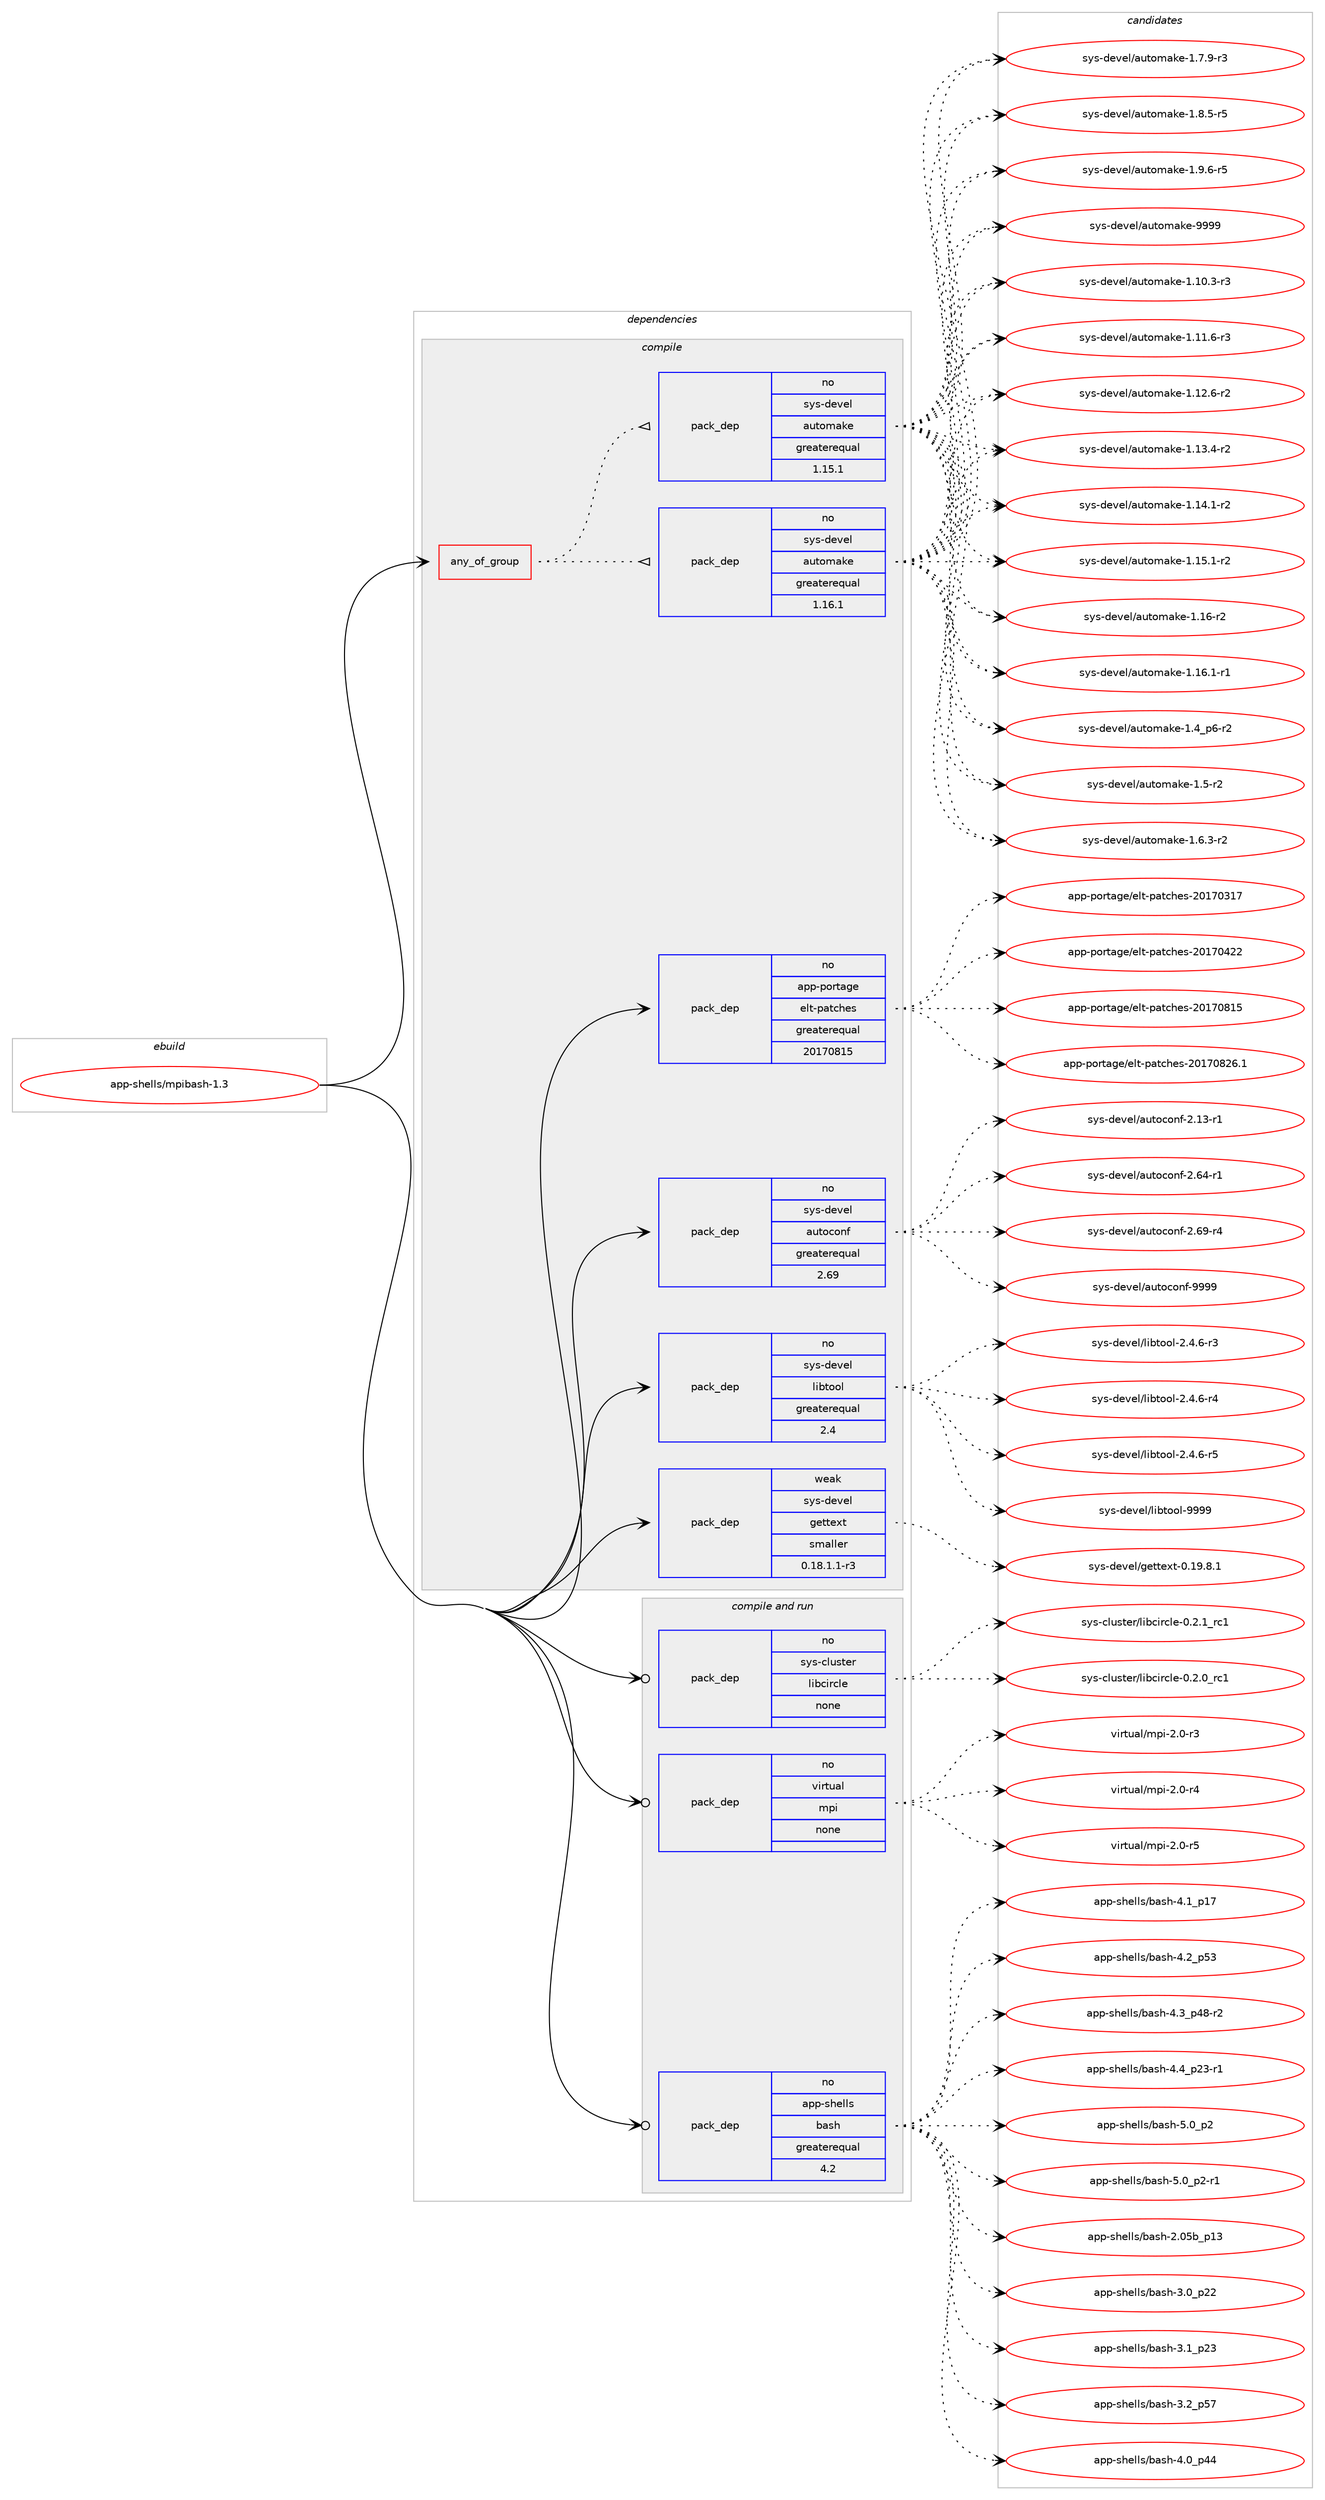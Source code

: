digraph prolog {

# *************
# Graph options
# *************

newrank=true;
concentrate=true;
compound=true;
graph [rankdir=LR,fontname=Helvetica,fontsize=10,ranksep=1.5];#, ranksep=2.5, nodesep=0.2];
edge  [arrowhead=vee];
node  [fontname=Helvetica,fontsize=10];

# **********
# The ebuild
# **********

subgraph cluster_leftcol {
color=gray;
rank=same;
label=<<i>ebuild</i>>;
id [label="app-shells/mpibash-1.3", color=red, width=4, href="../app-shells/mpibash-1.3.svg"];
}

# ****************
# The dependencies
# ****************

subgraph cluster_midcol {
color=gray;
label=<<i>dependencies</i>>;
subgraph cluster_compile {
fillcolor="#eeeeee";
style=filled;
label=<<i>compile</i>>;
subgraph any19893 {
dependency1307446 [label=<<TABLE BORDER="0" CELLBORDER="1" CELLSPACING="0" CELLPADDING="4"><TR><TD CELLPADDING="10">any_of_group</TD></TR></TABLE>>, shape=none, color=red];subgraph pack931746 {
dependency1307447 [label=<<TABLE BORDER="0" CELLBORDER="1" CELLSPACING="0" CELLPADDING="4" WIDTH="220"><TR><TD ROWSPAN="6" CELLPADDING="30">pack_dep</TD></TR><TR><TD WIDTH="110">no</TD></TR><TR><TD>sys-devel</TD></TR><TR><TD>automake</TD></TR><TR><TD>greaterequal</TD></TR><TR><TD>1.16.1</TD></TR></TABLE>>, shape=none, color=blue];
}
dependency1307446:e -> dependency1307447:w [weight=20,style="dotted",arrowhead="oinv"];
subgraph pack931747 {
dependency1307448 [label=<<TABLE BORDER="0" CELLBORDER="1" CELLSPACING="0" CELLPADDING="4" WIDTH="220"><TR><TD ROWSPAN="6" CELLPADDING="30">pack_dep</TD></TR><TR><TD WIDTH="110">no</TD></TR><TR><TD>sys-devel</TD></TR><TR><TD>automake</TD></TR><TR><TD>greaterequal</TD></TR><TR><TD>1.15.1</TD></TR></TABLE>>, shape=none, color=blue];
}
dependency1307446:e -> dependency1307448:w [weight=20,style="dotted",arrowhead="oinv"];
}
id:e -> dependency1307446:w [weight=20,style="solid",arrowhead="vee"];
subgraph pack931748 {
dependency1307449 [label=<<TABLE BORDER="0" CELLBORDER="1" CELLSPACING="0" CELLPADDING="4" WIDTH="220"><TR><TD ROWSPAN="6" CELLPADDING="30">pack_dep</TD></TR><TR><TD WIDTH="110">no</TD></TR><TR><TD>app-portage</TD></TR><TR><TD>elt-patches</TD></TR><TR><TD>greaterequal</TD></TR><TR><TD>20170815</TD></TR></TABLE>>, shape=none, color=blue];
}
id:e -> dependency1307449:w [weight=20,style="solid",arrowhead="vee"];
subgraph pack931749 {
dependency1307450 [label=<<TABLE BORDER="0" CELLBORDER="1" CELLSPACING="0" CELLPADDING="4" WIDTH="220"><TR><TD ROWSPAN="6" CELLPADDING="30">pack_dep</TD></TR><TR><TD WIDTH="110">no</TD></TR><TR><TD>sys-devel</TD></TR><TR><TD>autoconf</TD></TR><TR><TD>greaterequal</TD></TR><TR><TD>2.69</TD></TR></TABLE>>, shape=none, color=blue];
}
id:e -> dependency1307450:w [weight=20,style="solid",arrowhead="vee"];
subgraph pack931750 {
dependency1307451 [label=<<TABLE BORDER="0" CELLBORDER="1" CELLSPACING="0" CELLPADDING="4" WIDTH="220"><TR><TD ROWSPAN="6" CELLPADDING="30">pack_dep</TD></TR><TR><TD WIDTH="110">no</TD></TR><TR><TD>sys-devel</TD></TR><TR><TD>libtool</TD></TR><TR><TD>greaterequal</TD></TR><TR><TD>2.4</TD></TR></TABLE>>, shape=none, color=blue];
}
id:e -> dependency1307451:w [weight=20,style="solid",arrowhead="vee"];
subgraph pack931751 {
dependency1307452 [label=<<TABLE BORDER="0" CELLBORDER="1" CELLSPACING="0" CELLPADDING="4" WIDTH="220"><TR><TD ROWSPAN="6" CELLPADDING="30">pack_dep</TD></TR><TR><TD WIDTH="110">weak</TD></TR><TR><TD>sys-devel</TD></TR><TR><TD>gettext</TD></TR><TR><TD>smaller</TD></TR><TR><TD>0.18.1.1-r3</TD></TR></TABLE>>, shape=none, color=blue];
}
id:e -> dependency1307452:w [weight=20,style="solid",arrowhead="vee"];
}
subgraph cluster_compileandrun {
fillcolor="#eeeeee";
style=filled;
label=<<i>compile and run</i>>;
subgraph pack931752 {
dependency1307453 [label=<<TABLE BORDER="0" CELLBORDER="1" CELLSPACING="0" CELLPADDING="4" WIDTH="220"><TR><TD ROWSPAN="6" CELLPADDING="30">pack_dep</TD></TR><TR><TD WIDTH="110">no</TD></TR><TR><TD>app-shells</TD></TR><TR><TD>bash</TD></TR><TR><TD>greaterequal</TD></TR><TR><TD>4.2</TD></TR></TABLE>>, shape=none, color=blue];
}
id:e -> dependency1307453:w [weight=20,style="solid",arrowhead="odotvee"];
subgraph pack931753 {
dependency1307454 [label=<<TABLE BORDER="0" CELLBORDER="1" CELLSPACING="0" CELLPADDING="4" WIDTH="220"><TR><TD ROWSPAN="6" CELLPADDING="30">pack_dep</TD></TR><TR><TD WIDTH="110">no</TD></TR><TR><TD>sys-cluster</TD></TR><TR><TD>libcircle</TD></TR><TR><TD>none</TD></TR><TR><TD></TD></TR></TABLE>>, shape=none, color=blue];
}
id:e -> dependency1307454:w [weight=20,style="solid",arrowhead="odotvee"];
subgraph pack931754 {
dependency1307455 [label=<<TABLE BORDER="0" CELLBORDER="1" CELLSPACING="0" CELLPADDING="4" WIDTH="220"><TR><TD ROWSPAN="6" CELLPADDING="30">pack_dep</TD></TR><TR><TD WIDTH="110">no</TD></TR><TR><TD>virtual</TD></TR><TR><TD>mpi</TD></TR><TR><TD>none</TD></TR><TR><TD></TD></TR></TABLE>>, shape=none, color=blue];
}
id:e -> dependency1307455:w [weight=20,style="solid",arrowhead="odotvee"];
}
subgraph cluster_run {
fillcolor="#eeeeee";
style=filled;
label=<<i>run</i>>;
}
}

# **************
# The candidates
# **************

subgraph cluster_choices {
rank=same;
color=gray;
label=<<i>candidates</i>>;

subgraph choice931746 {
color=black;
nodesep=1;
choice11512111545100101118101108479711711611110997107101454946494846514511451 [label="sys-devel/automake-1.10.3-r3", color=red, width=4,href="../sys-devel/automake-1.10.3-r3.svg"];
choice11512111545100101118101108479711711611110997107101454946494946544511451 [label="sys-devel/automake-1.11.6-r3", color=red, width=4,href="../sys-devel/automake-1.11.6-r3.svg"];
choice11512111545100101118101108479711711611110997107101454946495046544511450 [label="sys-devel/automake-1.12.6-r2", color=red, width=4,href="../sys-devel/automake-1.12.6-r2.svg"];
choice11512111545100101118101108479711711611110997107101454946495146524511450 [label="sys-devel/automake-1.13.4-r2", color=red, width=4,href="../sys-devel/automake-1.13.4-r2.svg"];
choice11512111545100101118101108479711711611110997107101454946495246494511450 [label="sys-devel/automake-1.14.1-r2", color=red, width=4,href="../sys-devel/automake-1.14.1-r2.svg"];
choice11512111545100101118101108479711711611110997107101454946495346494511450 [label="sys-devel/automake-1.15.1-r2", color=red, width=4,href="../sys-devel/automake-1.15.1-r2.svg"];
choice1151211154510010111810110847971171161111099710710145494649544511450 [label="sys-devel/automake-1.16-r2", color=red, width=4,href="../sys-devel/automake-1.16-r2.svg"];
choice11512111545100101118101108479711711611110997107101454946495446494511449 [label="sys-devel/automake-1.16.1-r1", color=red, width=4,href="../sys-devel/automake-1.16.1-r1.svg"];
choice115121115451001011181011084797117116111109971071014549465295112544511450 [label="sys-devel/automake-1.4_p6-r2", color=red, width=4,href="../sys-devel/automake-1.4_p6-r2.svg"];
choice11512111545100101118101108479711711611110997107101454946534511450 [label="sys-devel/automake-1.5-r2", color=red, width=4,href="../sys-devel/automake-1.5-r2.svg"];
choice115121115451001011181011084797117116111109971071014549465446514511450 [label="sys-devel/automake-1.6.3-r2", color=red, width=4,href="../sys-devel/automake-1.6.3-r2.svg"];
choice115121115451001011181011084797117116111109971071014549465546574511451 [label="sys-devel/automake-1.7.9-r3", color=red, width=4,href="../sys-devel/automake-1.7.9-r3.svg"];
choice115121115451001011181011084797117116111109971071014549465646534511453 [label="sys-devel/automake-1.8.5-r5", color=red, width=4,href="../sys-devel/automake-1.8.5-r5.svg"];
choice115121115451001011181011084797117116111109971071014549465746544511453 [label="sys-devel/automake-1.9.6-r5", color=red, width=4,href="../sys-devel/automake-1.9.6-r5.svg"];
choice115121115451001011181011084797117116111109971071014557575757 [label="sys-devel/automake-9999", color=red, width=4,href="../sys-devel/automake-9999.svg"];
dependency1307447:e -> choice11512111545100101118101108479711711611110997107101454946494846514511451:w [style=dotted,weight="100"];
dependency1307447:e -> choice11512111545100101118101108479711711611110997107101454946494946544511451:w [style=dotted,weight="100"];
dependency1307447:e -> choice11512111545100101118101108479711711611110997107101454946495046544511450:w [style=dotted,weight="100"];
dependency1307447:e -> choice11512111545100101118101108479711711611110997107101454946495146524511450:w [style=dotted,weight="100"];
dependency1307447:e -> choice11512111545100101118101108479711711611110997107101454946495246494511450:w [style=dotted,weight="100"];
dependency1307447:e -> choice11512111545100101118101108479711711611110997107101454946495346494511450:w [style=dotted,weight="100"];
dependency1307447:e -> choice1151211154510010111810110847971171161111099710710145494649544511450:w [style=dotted,weight="100"];
dependency1307447:e -> choice11512111545100101118101108479711711611110997107101454946495446494511449:w [style=dotted,weight="100"];
dependency1307447:e -> choice115121115451001011181011084797117116111109971071014549465295112544511450:w [style=dotted,weight="100"];
dependency1307447:e -> choice11512111545100101118101108479711711611110997107101454946534511450:w [style=dotted,weight="100"];
dependency1307447:e -> choice115121115451001011181011084797117116111109971071014549465446514511450:w [style=dotted,weight="100"];
dependency1307447:e -> choice115121115451001011181011084797117116111109971071014549465546574511451:w [style=dotted,weight="100"];
dependency1307447:e -> choice115121115451001011181011084797117116111109971071014549465646534511453:w [style=dotted,weight="100"];
dependency1307447:e -> choice115121115451001011181011084797117116111109971071014549465746544511453:w [style=dotted,weight="100"];
dependency1307447:e -> choice115121115451001011181011084797117116111109971071014557575757:w [style=dotted,weight="100"];
}
subgraph choice931747 {
color=black;
nodesep=1;
choice11512111545100101118101108479711711611110997107101454946494846514511451 [label="sys-devel/automake-1.10.3-r3", color=red, width=4,href="../sys-devel/automake-1.10.3-r3.svg"];
choice11512111545100101118101108479711711611110997107101454946494946544511451 [label="sys-devel/automake-1.11.6-r3", color=red, width=4,href="../sys-devel/automake-1.11.6-r3.svg"];
choice11512111545100101118101108479711711611110997107101454946495046544511450 [label="sys-devel/automake-1.12.6-r2", color=red, width=4,href="../sys-devel/automake-1.12.6-r2.svg"];
choice11512111545100101118101108479711711611110997107101454946495146524511450 [label="sys-devel/automake-1.13.4-r2", color=red, width=4,href="../sys-devel/automake-1.13.4-r2.svg"];
choice11512111545100101118101108479711711611110997107101454946495246494511450 [label="sys-devel/automake-1.14.1-r2", color=red, width=4,href="../sys-devel/automake-1.14.1-r2.svg"];
choice11512111545100101118101108479711711611110997107101454946495346494511450 [label="sys-devel/automake-1.15.1-r2", color=red, width=4,href="../sys-devel/automake-1.15.1-r2.svg"];
choice1151211154510010111810110847971171161111099710710145494649544511450 [label="sys-devel/automake-1.16-r2", color=red, width=4,href="../sys-devel/automake-1.16-r2.svg"];
choice11512111545100101118101108479711711611110997107101454946495446494511449 [label="sys-devel/automake-1.16.1-r1", color=red, width=4,href="../sys-devel/automake-1.16.1-r1.svg"];
choice115121115451001011181011084797117116111109971071014549465295112544511450 [label="sys-devel/automake-1.4_p6-r2", color=red, width=4,href="../sys-devel/automake-1.4_p6-r2.svg"];
choice11512111545100101118101108479711711611110997107101454946534511450 [label="sys-devel/automake-1.5-r2", color=red, width=4,href="../sys-devel/automake-1.5-r2.svg"];
choice115121115451001011181011084797117116111109971071014549465446514511450 [label="sys-devel/automake-1.6.3-r2", color=red, width=4,href="../sys-devel/automake-1.6.3-r2.svg"];
choice115121115451001011181011084797117116111109971071014549465546574511451 [label="sys-devel/automake-1.7.9-r3", color=red, width=4,href="../sys-devel/automake-1.7.9-r3.svg"];
choice115121115451001011181011084797117116111109971071014549465646534511453 [label="sys-devel/automake-1.8.5-r5", color=red, width=4,href="../sys-devel/automake-1.8.5-r5.svg"];
choice115121115451001011181011084797117116111109971071014549465746544511453 [label="sys-devel/automake-1.9.6-r5", color=red, width=4,href="../sys-devel/automake-1.9.6-r5.svg"];
choice115121115451001011181011084797117116111109971071014557575757 [label="sys-devel/automake-9999", color=red, width=4,href="../sys-devel/automake-9999.svg"];
dependency1307448:e -> choice11512111545100101118101108479711711611110997107101454946494846514511451:w [style=dotted,weight="100"];
dependency1307448:e -> choice11512111545100101118101108479711711611110997107101454946494946544511451:w [style=dotted,weight="100"];
dependency1307448:e -> choice11512111545100101118101108479711711611110997107101454946495046544511450:w [style=dotted,weight="100"];
dependency1307448:e -> choice11512111545100101118101108479711711611110997107101454946495146524511450:w [style=dotted,weight="100"];
dependency1307448:e -> choice11512111545100101118101108479711711611110997107101454946495246494511450:w [style=dotted,weight="100"];
dependency1307448:e -> choice11512111545100101118101108479711711611110997107101454946495346494511450:w [style=dotted,weight="100"];
dependency1307448:e -> choice1151211154510010111810110847971171161111099710710145494649544511450:w [style=dotted,weight="100"];
dependency1307448:e -> choice11512111545100101118101108479711711611110997107101454946495446494511449:w [style=dotted,weight="100"];
dependency1307448:e -> choice115121115451001011181011084797117116111109971071014549465295112544511450:w [style=dotted,weight="100"];
dependency1307448:e -> choice11512111545100101118101108479711711611110997107101454946534511450:w [style=dotted,weight="100"];
dependency1307448:e -> choice115121115451001011181011084797117116111109971071014549465446514511450:w [style=dotted,weight="100"];
dependency1307448:e -> choice115121115451001011181011084797117116111109971071014549465546574511451:w [style=dotted,weight="100"];
dependency1307448:e -> choice115121115451001011181011084797117116111109971071014549465646534511453:w [style=dotted,weight="100"];
dependency1307448:e -> choice115121115451001011181011084797117116111109971071014549465746544511453:w [style=dotted,weight="100"];
dependency1307448:e -> choice115121115451001011181011084797117116111109971071014557575757:w [style=dotted,weight="100"];
}
subgraph choice931748 {
color=black;
nodesep=1;
choice97112112451121111141169710310147101108116451129711699104101115455048495548514955 [label="app-portage/elt-patches-20170317", color=red, width=4,href="../app-portage/elt-patches-20170317.svg"];
choice97112112451121111141169710310147101108116451129711699104101115455048495548525050 [label="app-portage/elt-patches-20170422", color=red, width=4,href="../app-portage/elt-patches-20170422.svg"];
choice97112112451121111141169710310147101108116451129711699104101115455048495548564953 [label="app-portage/elt-patches-20170815", color=red, width=4,href="../app-portage/elt-patches-20170815.svg"];
choice971121124511211111411697103101471011081164511297116991041011154550484955485650544649 [label="app-portage/elt-patches-20170826.1", color=red, width=4,href="../app-portage/elt-patches-20170826.1.svg"];
dependency1307449:e -> choice97112112451121111141169710310147101108116451129711699104101115455048495548514955:w [style=dotted,weight="100"];
dependency1307449:e -> choice97112112451121111141169710310147101108116451129711699104101115455048495548525050:w [style=dotted,weight="100"];
dependency1307449:e -> choice97112112451121111141169710310147101108116451129711699104101115455048495548564953:w [style=dotted,weight="100"];
dependency1307449:e -> choice971121124511211111411697103101471011081164511297116991041011154550484955485650544649:w [style=dotted,weight="100"];
}
subgraph choice931749 {
color=black;
nodesep=1;
choice1151211154510010111810110847971171161119911111010245504649514511449 [label="sys-devel/autoconf-2.13-r1", color=red, width=4,href="../sys-devel/autoconf-2.13-r1.svg"];
choice1151211154510010111810110847971171161119911111010245504654524511449 [label="sys-devel/autoconf-2.64-r1", color=red, width=4,href="../sys-devel/autoconf-2.64-r1.svg"];
choice1151211154510010111810110847971171161119911111010245504654574511452 [label="sys-devel/autoconf-2.69-r4", color=red, width=4,href="../sys-devel/autoconf-2.69-r4.svg"];
choice115121115451001011181011084797117116111991111101024557575757 [label="sys-devel/autoconf-9999", color=red, width=4,href="../sys-devel/autoconf-9999.svg"];
dependency1307450:e -> choice1151211154510010111810110847971171161119911111010245504649514511449:w [style=dotted,weight="100"];
dependency1307450:e -> choice1151211154510010111810110847971171161119911111010245504654524511449:w [style=dotted,weight="100"];
dependency1307450:e -> choice1151211154510010111810110847971171161119911111010245504654574511452:w [style=dotted,weight="100"];
dependency1307450:e -> choice115121115451001011181011084797117116111991111101024557575757:w [style=dotted,weight="100"];
}
subgraph choice931750 {
color=black;
nodesep=1;
choice1151211154510010111810110847108105981161111111084550465246544511451 [label="sys-devel/libtool-2.4.6-r3", color=red, width=4,href="../sys-devel/libtool-2.4.6-r3.svg"];
choice1151211154510010111810110847108105981161111111084550465246544511452 [label="sys-devel/libtool-2.4.6-r4", color=red, width=4,href="../sys-devel/libtool-2.4.6-r4.svg"];
choice1151211154510010111810110847108105981161111111084550465246544511453 [label="sys-devel/libtool-2.4.6-r5", color=red, width=4,href="../sys-devel/libtool-2.4.6-r5.svg"];
choice1151211154510010111810110847108105981161111111084557575757 [label="sys-devel/libtool-9999", color=red, width=4,href="../sys-devel/libtool-9999.svg"];
dependency1307451:e -> choice1151211154510010111810110847108105981161111111084550465246544511451:w [style=dotted,weight="100"];
dependency1307451:e -> choice1151211154510010111810110847108105981161111111084550465246544511452:w [style=dotted,weight="100"];
dependency1307451:e -> choice1151211154510010111810110847108105981161111111084550465246544511453:w [style=dotted,weight="100"];
dependency1307451:e -> choice1151211154510010111810110847108105981161111111084557575757:w [style=dotted,weight="100"];
}
subgraph choice931751 {
color=black;
nodesep=1;
choice1151211154510010111810110847103101116116101120116454846495746564649 [label="sys-devel/gettext-0.19.8.1", color=red, width=4,href="../sys-devel/gettext-0.19.8.1.svg"];
dependency1307452:e -> choice1151211154510010111810110847103101116116101120116454846495746564649:w [style=dotted,weight="100"];
}
subgraph choice931752 {
color=black;
nodesep=1;
choice9711211245115104101108108115479897115104455046485398951124951 [label="app-shells/bash-2.05b_p13", color=red, width=4,href="../app-shells/bash-2.05b_p13.svg"];
choice971121124511510410110810811547989711510445514648951125050 [label="app-shells/bash-3.0_p22", color=red, width=4,href="../app-shells/bash-3.0_p22.svg"];
choice971121124511510410110810811547989711510445514649951125051 [label="app-shells/bash-3.1_p23", color=red, width=4,href="../app-shells/bash-3.1_p23.svg"];
choice971121124511510410110810811547989711510445514650951125355 [label="app-shells/bash-3.2_p57", color=red, width=4,href="../app-shells/bash-3.2_p57.svg"];
choice971121124511510410110810811547989711510445524648951125252 [label="app-shells/bash-4.0_p44", color=red, width=4,href="../app-shells/bash-4.0_p44.svg"];
choice971121124511510410110810811547989711510445524649951124955 [label="app-shells/bash-4.1_p17", color=red, width=4,href="../app-shells/bash-4.1_p17.svg"];
choice971121124511510410110810811547989711510445524650951125351 [label="app-shells/bash-4.2_p53", color=red, width=4,href="../app-shells/bash-4.2_p53.svg"];
choice9711211245115104101108108115479897115104455246519511252564511450 [label="app-shells/bash-4.3_p48-r2", color=red, width=4,href="../app-shells/bash-4.3_p48-r2.svg"];
choice9711211245115104101108108115479897115104455246529511250514511449 [label="app-shells/bash-4.4_p23-r1", color=red, width=4,href="../app-shells/bash-4.4_p23-r1.svg"];
choice9711211245115104101108108115479897115104455346489511250 [label="app-shells/bash-5.0_p2", color=red, width=4,href="../app-shells/bash-5.0_p2.svg"];
choice97112112451151041011081081154798971151044553464895112504511449 [label="app-shells/bash-5.0_p2-r1", color=red, width=4,href="../app-shells/bash-5.0_p2-r1.svg"];
dependency1307453:e -> choice9711211245115104101108108115479897115104455046485398951124951:w [style=dotted,weight="100"];
dependency1307453:e -> choice971121124511510410110810811547989711510445514648951125050:w [style=dotted,weight="100"];
dependency1307453:e -> choice971121124511510410110810811547989711510445514649951125051:w [style=dotted,weight="100"];
dependency1307453:e -> choice971121124511510410110810811547989711510445514650951125355:w [style=dotted,weight="100"];
dependency1307453:e -> choice971121124511510410110810811547989711510445524648951125252:w [style=dotted,weight="100"];
dependency1307453:e -> choice971121124511510410110810811547989711510445524649951124955:w [style=dotted,weight="100"];
dependency1307453:e -> choice971121124511510410110810811547989711510445524650951125351:w [style=dotted,weight="100"];
dependency1307453:e -> choice9711211245115104101108108115479897115104455246519511252564511450:w [style=dotted,weight="100"];
dependency1307453:e -> choice9711211245115104101108108115479897115104455246529511250514511449:w [style=dotted,weight="100"];
dependency1307453:e -> choice9711211245115104101108108115479897115104455346489511250:w [style=dotted,weight="100"];
dependency1307453:e -> choice97112112451151041011081081154798971151044553464895112504511449:w [style=dotted,weight="100"];
}
subgraph choice931753 {
color=black;
nodesep=1;
choice115121115459910811711511610111447108105989910511499108101454846504648951149949 [label="sys-cluster/libcircle-0.2.0_rc1", color=red, width=4,href="../sys-cluster/libcircle-0.2.0_rc1.svg"];
choice115121115459910811711511610111447108105989910511499108101454846504649951149949 [label="sys-cluster/libcircle-0.2.1_rc1", color=red, width=4,href="../sys-cluster/libcircle-0.2.1_rc1.svg"];
dependency1307454:e -> choice115121115459910811711511610111447108105989910511499108101454846504648951149949:w [style=dotted,weight="100"];
dependency1307454:e -> choice115121115459910811711511610111447108105989910511499108101454846504649951149949:w [style=dotted,weight="100"];
}
subgraph choice931754 {
color=black;
nodesep=1;
choice1181051141161179710847109112105455046484511451 [label="virtual/mpi-2.0-r3", color=red, width=4,href="../virtual/mpi-2.0-r3.svg"];
choice1181051141161179710847109112105455046484511452 [label="virtual/mpi-2.0-r4", color=red, width=4,href="../virtual/mpi-2.0-r4.svg"];
choice1181051141161179710847109112105455046484511453 [label="virtual/mpi-2.0-r5", color=red, width=4,href="../virtual/mpi-2.0-r5.svg"];
dependency1307455:e -> choice1181051141161179710847109112105455046484511451:w [style=dotted,weight="100"];
dependency1307455:e -> choice1181051141161179710847109112105455046484511452:w [style=dotted,weight="100"];
dependency1307455:e -> choice1181051141161179710847109112105455046484511453:w [style=dotted,weight="100"];
}
}

}
